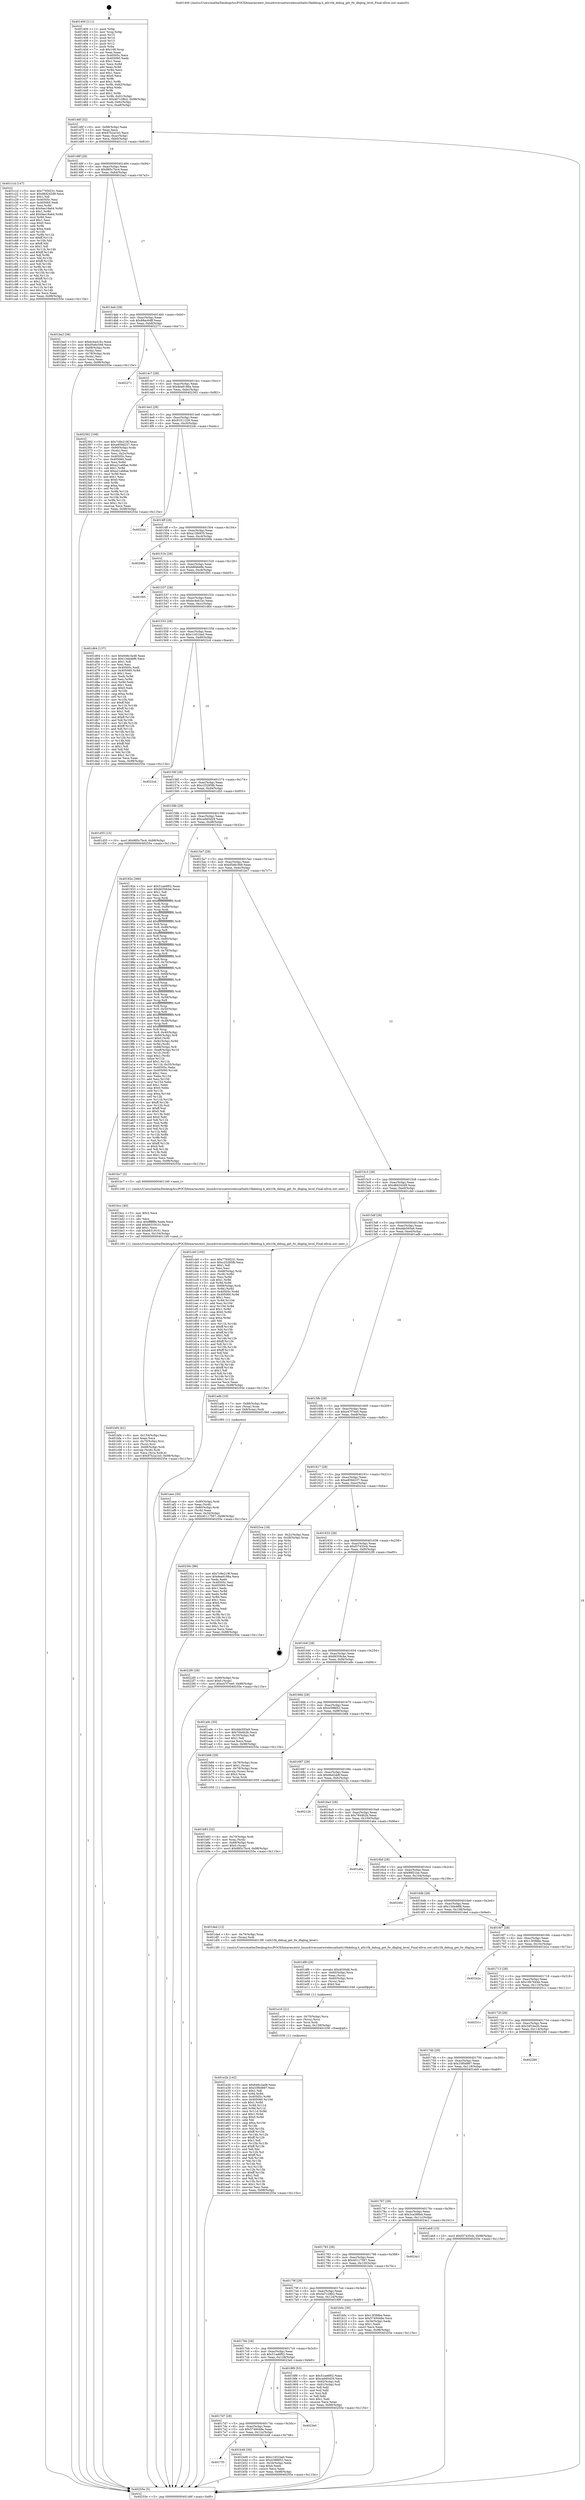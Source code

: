 digraph "0x401400" {
  label = "0x401400 (/mnt/c/Users/mathe/Desktop/tcc/POCII/binaries/extr_linuxdriversnetwirelessathath10kdebug.h_ath10k_debug_get_fw_dbglog_level_Final-ollvm.out::main(0))"
  labelloc = "t"
  node[shape=record]

  Entry [label="",width=0.3,height=0.3,shape=circle,fillcolor=black,style=filled]
  "0x40146f" [label="{
     0x40146f [32]\l
     | [instrs]\l
     &nbsp;&nbsp;0x40146f \<+6\>: mov -0x98(%rbp),%eax\l
     &nbsp;&nbsp;0x401475 \<+2\>: mov %eax,%ecx\l
     &nbsp;&nbsp;0x401477 \<+6\>: sub $0x87b2a1b3,%ecx\l
     &nbsp;&nbsp;0x40147d \<+6\>: mov %eax,-0xac(%rbp)\l
     &nbsp;&nbsp;0x401483 \<+6\>: mov %ecx,-0xb0(%rbp)\l
     &nbsp;&nbsp;0x401489 \<+6\>: je 0000000000401c1d \<main+0x81d\>\l
  }"]
  "0x401c1d" [label="{
     0x401c1d [147]\l
     | [instrs]\l
     &nbsp;&nbsp;0x401c1d \<+5\>: mov $0x7765f231,%eax\l
     &nbsp;&nbsp;0x401c22 \<+5\>: mov $0xd8d242d9,%ecx\l
     &nbsp;&nbsp;0x401c27 \<+2\>: mov $0x1,%dl\l
     &nbsp;&nbsp;0x401c29 \<+7\>: mov 0x40505c,%esi\l
     &nbsp;&nbsp;0x401c30 \<+7\>: mov 0x405060,%edi\l
     &nbsp;&nbsp;0x401c37 \<+3\>: mov %esi,%r8d\l
     &nbsp;&nbsp;0x401c3a \<+7\>: sub $0x9ae18a64,%r8d\l
     &nbsp;&nbsp;0x401c41 \<+4\>: sub $0x1,%r8d\l
     &nbsp;&nbsp;0x401c45 \<+7\>: add $0x9ae18a64,%r8d\l
     &nbsp;&nbsp;0x401c4c \<+4\>: imul %r8d,%esi\l
     &nbsp;&nbsp;0x401c50 \<+3\>: and $0x1,%esi\l
     &nbsp;&nbsp;0x401c53 \<+3\>: cmp $0x0,%esi\l
     &nbsp;&nbsp;0x401c56 \<+4\>: sete %r9b\l
     &nbsp;&nbsp;0x401c5a \<+3\>: cmp $0xa,%edi\l
     &nbsp;&nbsp;0x401c5d \<+4\>: setl %r10b\l
     &nbsp;&nbsp;0x401c61 \<+3\>: mov %r9b,%r11b\l
     &nbsp;&nbsp;0x401c64 \<+4\>: xor $0xff,%r11b\l
     &nbsp;&nbsp;0x401c68 \<+3\>: mov %r10b,%bl\l
     &nbsp;&nbsp;0x401c6b \<+3\>: xor $0xff,%bl\l
     &nbsp;&nbsp;0x401c6e \<+3\>: xor $0x1,%dl\l
     &nbsp;&nbsp;0x401c71 \<+3\>: mov %r11b,%r14b\l
     &nbsp;&nbsp;0x401c74 \<+4\>: and $0xff,%r14b\l
     &nbsp;&nbsp;0x401c78 \<+3\>: and %dl,%r9b\l
     &nbsp;&nbsp;0x401c7b \<+3\>: mov %bl,%r15b\l
     &nbsp;&nbsp;0x401c7e \<+4\>: and $0xff,%r15b\l
     &nbsp;&nbsp;0x401c82 \<+3\>: and %dl,%r10b\l
     &nbsp;&nbsp;0x401c85 \<+3\>: or %r9b,%r14b\l
     &nbsp;&nbsp;0x401c88 \<+3\>: or %r10b,%r15b\l
     &nbsp;&nbsp;0x401c8b \<+3\>: xor %r15b,%r14b\l
     &nbsp;&nbsp;0x401c8e \<+3\>: or %bl,%r11b\l
     &nbsp;&nbsp;0x401c91 \<+4\>: xor $0xff,%r11b\l
     &nbsp;&nbsp;0x401c95 \<+3\>: or $0x1,%dl\l
     &nbsp;&nbsp;0x401c98 \<+3\>: and %dl,%r11b\l
     &nbsp;&nbsp;0x401c9b \<+3\>: or %r11b,%r14b\l
     &nbsp;&nbsp;0x401c9e \<+4\>: test $0x1,%r14b\l
     &nbsp;&nbsp;0x401ca2 \<+3\>: cmovne %ecx,%eax\l
     &nbsp;&nbsp;0x401ca5 \<+6\>: mov %eax,-0x98(%rbp)\l
     &nbsp;&nbsp;0x401cab \<+5\>: jmp 000000000040255e \<main+0x115e\>\l
  }"]
  "0x40148f" [label="{
     0x40148f [28]\l
     | [instrs]\l
     &nbsp;&nbsp;0x40148f \<+5\>: jmp 0000000000401494 \<main+0x94\>\l
     &nbsp;&nbsp;0x401494 \<+6\>: mov -0xac(%rbp),%eax\l
     &nbsp;&nbsp;0x40149a \<+5\>: sub $0x885c7bc4,%eax\l
     &nbsp;&nbsp;0x40149f \<+6\>: mov %eax,-0xb4(%rbp)\l
     &nbsp;&nbsp;0x4014a5 \<+6\>: je 0000000000401ba3 \<main+0x7a3\>\l
  }"]
  Exit [label="",width=0.3,height=0.3,shape=circle,fillcolor=black,style=filled,peripheries=2]
  "0x401ba3" [label="{
     0x401ba3 [36]\l
     | [instrs]\l
     &nbsp;&nbsp;0x401ba3 \<+5\>: mov $0xbc4a41bc,%eax\l
     &nbsp;&nbsp;0x401ba8 \<+5\>: mov $0xd5e6c568,%ecx\l
     &nbsp;&nbsp;0x401bad \<+4\>: mov -0x68(%rbp),%rdx\l
     &nbsp;&nbsp;0x401bb1 \<+2\>: mov (%rdx),%esi\l
     &nbsp;&nbsp;0x401bb3 \<+4\>: mov -0x78(%rbp),%rdx\l
     &nbsp;&nbsp;0x401bb7 \<+2\>: cmp (%rdx),%esi\l
     &nbsp;&nbsp;0x401bb9 \<+3\>: cmovl %ecx,%eax\l
     &nbsp;&nbsp;0x401bbc \<+6\>: mov %eax,-0x98(%rbp)\l
     &nbsp;&nbsp;0x401bc2 \<+5\>: jmp 000000000040255e \<main+0x115e\>\l
  }"]
  "0x4014ab" [label="{
     0x4014ab [28]\l
     | [instrs]\l
     &nbsp;&nbsp;0x4014ab \<+5\>: jmp 00000000004014b0 \<main+0xb0\>\l
     &nbsp;&nbsp;0x4014b0 \<+6\>: mov -0xac(%rbp),%eax\l
     &nbsp;&nbsp;0x4014b6 \<+5\>: sub $0x88ac64ff,%eax\l
     &nbsp;&nbsp;0x4014bb \<+6\>: mov %eax,-0xb8(%rbp)\l
     &nbsp;&nbsp;0x4014c1 \<+6\>: je 0000000000402271 \<main+0xe71\>\l
  }"]
  "0x401e2b" [label="{
     0x401e2b [142]\l
     | [instrs]\l
     &nbsp;&nbsp;0x401e2b \<+5\>: mov $0x646c3a48,%eax\l
     &nbsp;&nbsp;0x401e30 \<+5\>: mov $0x33f0d987,%esi\l
     &nbsp;&nbsp;0x401e35 \<+2\>: mov $0x1,%dl\l
     &nbsp;&nbsp;0x401e37 \<+3\>: xor %r8d,%r8d\l
     &nbsp;&nbsp;0x401e3a \<+8\>: mov 0x40505c,%r9d\l
     &nbsp;&nbsp;0x401e42 \<+8\>: mov 0x405060,%r10d\l
     &nbsp;&nbsp;0x401e4a \<+4\>: sub $0x1,%r8d\l
     &nbsp;&nbsp;0x401e4e \<+3\>: mov %r9d,%r11d\l
     &nbsp;&nbsp;0x401e51 \<+3\>: add %r8d,%r11d\l
     &nbsp;&nbsp;0x401e54 \<+4\>: imul %r11d,%r9d\l
     &nbsp;&nbsp;0x401e58 \<+4\>: and $0x1,%r9d\l
     &nbsp;&nbsp;0x401e5c \<+4\>: cmp $0x0,%r9d\l
     &nbsp;&nbsp;0x401e60 \<+3\>: sete %bl\l
     &nbsp;&nbsp;0x401e63 \<+4\>: cmp $0xa,%r10d\l
     &nbsp;&nbsp;0x401e67 \<+4\>: setl %r14b\l
     &nbsp;&nbsp;0x401e6b \<+3\>: mov %bl,%r15b\l
     &nbsp;&nbsp;0x401e6e \<+4\>: xor $0xff,%r15b\l
     &nbsp;&nbsp;0x401e72 \<+3\>: mov %r14b,%r12b\l
     &nbsp;&nbsp;0x401e75 \<+4\>: xor $0xff,%r12b\l
     &nbsp;&nbsp;0x401e79 \<+3\>: xor $0x1,%dl\l
     &nbsp;&nbsp;0x401e7c \<+3\>: mov %r15b,%r13b\l
     &nbsp;&nbsp;0x401e7f \<+4\>: and $0xff,%r13b\l
     &nbsp;&nbsp;0x401e83 \<+2\>: and %dl,%bl\l
     &nbsp;&nbsp;0x401e85 \<+3\>: mov %r12b,%cl\l
     &nbsp;&nbsp;0x401e88 \<+3\>: and $0xff,%cl\l
     &nbsp;&nbsp;0x401e8b \<+3\>: and %dl,%r14b\l
     &nbsp;&nbsp;0x401e8e \<+3\>: or %bl,%r13b\l
     &nbsp;&nbsp;0x401e91 \<+3\>: or %r14b,%cl\l
     &nbsp;&nbsp;0x401e94 \<+3\>: xor %cl,%r13b\l
     &nbsp;&nbsp;0x401e97 \<+3\>: or %r12b,%r15b\l
     &nbsp;&nbsp;0x401e9a \<+4\>: xor $0xff,%r15b\l
     &nbsp;&nbsp;0x401e9e \<+3\>: or $0x1,%dl\l
     &nbsp;&nbsp;0x401ea1 \<+3\>: and %dl,%r15b\l
     &nbsp;&nbsp;0x401ea4 \<+3\>: or %r15b,%r13b\l
     &nbsp;&nbsp;0x401ea7 \<+4\>: test $0x1,%r13b\l
     &nbsp;&nbsp;0x401eab \<+3\>: cmovne %esi,%eax\l
     &nbsp;&nbsp;0x401eae \<+6\>: mov %eax,-0x98(%rbp)\l
     &nbsp;&nbsp;0x401eb4 \<+5\>: jmp 000000000040255e \<main+0x115e\>\l
  }"]
  "0x402271" [label="{
     0x402271\l
  }", style=dashed]
  "0x4014c7" [label="{
     0x4014c7 [28]\l
     | [instrs]\l
     &nbsp;&nbsp;0x4014c7 \<+5\>: jmp 00000000004014cc \<main+0xcc\>\l
     &nbsp;&nbsp;0x4014cc \<+6\>: mov -0xac(%rbp),%eax\l
     &nbsp;&nbsp;0x4014d2 \<+5\>: sub $0x8ea9188a,%eax\l
     &nbsp;&nbsp;0x4014d7 \<+6\>: mov %eax,-0xbc(%rbp)\l
     &nbsp;&nbsp;0x4014dd \<+6\>: je 0000000000402362 \<main+0xf62\>\l
  }"]
  "0x401e16" [label="{
     0x401e16 [21]\l
     | [instrs]\l
     &nbsp;&nbsp;0x401e16 \<+4\>: mov -0x70(%rbp),%rcx\l
     &nbsp;&nbsp;0x401e1a \<+3\>: mov (%rcx),%rcx\l
     &nbsp;&nbsp;0x401e1d \<+3\>: mov %rcx,%rdi\l
     &nbsp;&nbsp;0x401e20 \<+6\>: mov %eax,-0x158(%rbp)\l
     &nbsp;&nbsp;0x401e26 \<+5\>: call 0000000000401030 \<free@plt\>\l
     | [calls]\l
     &nbsp;&nbsp;0x401030 \{1\} (unknown)\l
  }"]
  "0x402362" [label="{
     0x402362 [108]\l
     | [instrs]\l
     &nbsp;&nbsp;0x402362 \<+5\>: mov $0x7c8e219f,%eax\l
     &nbsp;&nbsp;0x402367 \<+5\>: mov $0xe859d237,%ecx\l
     &nbsp;&nbsp;0x40236c \<+7\>: mov -0x90(%rbp),%rdx\l
     &nbsp;&nbsp;0x402373 \<+2\>: mov (%rdx),%esi\l
     &nbsp;&nbsp;0x402375 \<+3\>: mov %esi,-0x2c(%rbp)\l
     &nbsp;&nbsp;0x402378 \<+7\>: mov 0x40505c,%esi\l
     &nbsp;&nbsp;0x40237f \<+7\>: mov 0x405060,%edi\l
     &nbsp;&nbsp;0x402386 \<+3\>: mov %esi,%r8d\l
     &nbsp;&nbsp;0x402389 \<+7\>: sub $0xa21a68ae,%r8d\l
     &nbsp;&nbsp;0x402390 \<+4\>: sub $0x1,%r8d\l
     &nbsp;&nbsp;0x402394 \<+7\>: add $0xa21a68ae,%r8d\l
     &nbsp;&nbsp;0x40239b \<+4\>: imul %r8d,%esi\l
     &nbsp;&nbsp;0x40239f \<+3\>: and $0x1,%esi\l
     &nbsp;&nbsp;0x4023a2 \<+3\>: cmp $0x0,%esi\l
     &nbsp;&nbsp;0x4023a5 \<+4\>: sete %r9b\l
     &nbsp;&nbsp;0x4023a9 \<+3\>: cmp $0xa,%edi\l
     &nbsp;&nbsp;0x4023ac \<+4\>: setl %r10b\l
     &nbsp;&nbsp;0x4023b0 \<+3\>: mov %r9b,%r11b\l
     &nbsp;&nbsp;0x4023b3 \<+3\>: and %r10b,%r11b\l
     &nbsp;&nbsp;0x4023b6 \<+3\>: xor %r10b,%r9b\l
     &nbsp;&nbsp;0x4023b9 \<+3\>: or %r9b,%r11b\l
     &nbsp;&nbsp;0x4023bc \<+4\>: test $0x1,%r11b\l
     &nbsp;&nbsp;0x4023c0 \<+3\>: cmovne %ecx,%eax\l
     &nbsp;&nbsp;0x4023c3 \<+6\>: mov %eax,-0x98(%rbp)\l
     &nbsp;&nbsp;0x4023c9 \<+5\>: jmp 000000000040255e \<main+0x115e\>\l
  }"]
  "0x4014e3" [label="{
     0x4014e3 [28]\l
     | [instrs]\l
     &nbsp;&nbsp;0x4014e3 \<+5\>: jmp 00000000004014e8 \<main+0xe8\>\l
     &nbsp;&nbsp;0x4014e8 \<+6\>: mov -0xac(%rbp),%eax\l
     &nbsp;&nbsp;0x4014ee \<+5\>: sub $0x91f11229,%eax\l
     &nbsp;&nbsp;0x4014f3 \<+6\>: mov %eax,-0xc0(%rbp)\l
     &nbsp;&nbsp;0x4014f9 \<+6\>: je 00000000004022dc \<main+0xedc\>\l
  }"]
  "0x401df9" [label="{
     0x401df9 [29]\l
     | [instrs]\l
     &nbsp;&nbsp;0x401df9 \<+10\>: movabs $0x4030d6,%rdi\l
     &nbsp;&nbsp;0x401e03 \<+4\>: mov -0x60(%rbp),%rcx\l
     &nbsp;&nbsp;0x401e07 \<+2\>: mov %eax,(%rcx)\l
     &nbsp;&nbsp;0x401e09 \<+4\>: mov -0x60(%rbp),%rcx\l
     &nbsp;&nbsp;0x401e0d \<+2\>: mov (%rcx),%esi\l
     &nbsp;&nbsp;0x401e0f \<+2\>: mov $0x0,%al\l
     &nbsp;&nbsp;0x401e11 \<+5\>: call 0000000000401040 \<printf@plt\>\l
     | [calls]\l
     &nbsp;&nbsp;0x401040 \{1\} (unknown)\l
  }"]
  "0x4022dc" [label="{
     0x4022dc\l
  }", style=dashed]
  "0x4014ff" [label="{
     0x4014ff [28]\l
     | [instrs]\l
     &nbsp;&nbsp;0x4014ff \<+5\>: jmp 0000000000401504 \<main+0x104\>\l
     &nbsp;&nbsp;0x401504 \<+6\>: mov -0xac(%rbp),%eax\l
     &nbsp;&nbsp;0x40150a \<+5\>: sub $0xa12fe935,%eax\l
     &nbsp;&nbsp;0x40150f \<+6\>: mov %eax,-0xc4(%rbp)\l
     &nbsp;&nbsp;0x401515 \<+6\>: je 000000000040200b \<main+0xc0b\>\l
  }"]
  "0x401bf4" [label="{
     0x401bf4 [41]\l
     | [instrs]\l
     &nbsp;&nbsp;0x401bf4 \<+6\>: mov -0x154(%rbp),%ecx\l
     &nbsp;&nbsp;0x401bfa \<+3\>: imul %eax,%ecx\l
     &nbsp;&nbsp;0x401bfd \<+4\>: mov -0x70(%rbp),%rsi\l
     &nbsp;&nbsp;0x401c01 \<+3\>: mov (%rsi),%rsi\l
     &nbsp;&nbsp;0x401c04 \<+4\>: mov -0x68(%rbp),%rdi\l
     &nbsp;&nbsp;0x401c08 \<+3\>: movslq (%rdi),%rdi\l
     &nbsp;&nbsp;0x401c0b \<+3\>: mov %ecx,(%rsi,%rdi,4)\l
     &nbsp;&nbsp;0x401c0e \<+10\>: movl $0x87b2a1b3,-0x98(%rbp)\l
     &nbsp;&nbsp;0x401c18 \<+5\>: jmp 000000000040255e \<main+0x115e\>\l
  }"]
  "0x40200b" [label="{
     0x40200b\l
  }", style=dashed]
  "0x40151b" [label="{
     0x40151b [28]\l
     | [instrs]\l
     &nbsp;&nbsp;0x40151b \<+5\>: jmp 0000000000401520 \<main+0x120\>\l
     &nbsp;&nbsp;0x401520 \<+6\>: mov -0xac(%rbp),%eax\l
     &nbsp;&nbsp;0x401526 \<+5\>: sub $0xb8fa6e8e,%eax\l
     &nbsp;&nbsp;0x40152b \<+6\>: mov %eax,-0xc8(%rbp)\l
     &nbsp;&nbsp;0x401531 \<+6\>: je 0000000000401f05 \<main+0xb05\>\l
  }"]
  "0x401bcc" [label="{
     0x401bcc [40]\l
     | [instrs]\l
     &nbsp;&nbsp;0x401bcc \<+5\>: mov $0x2,%ecx\l
     &nbsp;&nbsp;0x401bd1 \<+1\>: cltd\l
     &nbsp;&nbsp;0x401bd2 \<+2\>: idiv %ecx\l
     &nbsp;&nbsp;0x401bd4 \<+6\>: imul $0xfffffffe,%edx,%ecx\l
     &nbsp;&nbsp;0x401bda \<+6\>: add $0xb6319101,%ecx\l
     &nbsp;&nbsp;0x401be0 \<+3\>: add $0x1,%ecx\l
     &nbsp;&nbsp;0x401be3 \<+6\>: sub $0xb6319101,%ecx\l
     &nbsp;&nbsp;0x401be9 \<+6\>: mov %ecx,-0x154(%rbp)\l
     &nbsp;&nbsp;0x401bef \<+5\>: call 0000000000401160 \<next_i\>\l
     | [calls]\l
     &nbsp;&nbsp;0x401160 \{1\} (/mnt/c/Users/mathe/Desktop/tcc/POCII/binaries/extr_linuxdriversnetwirelessathath10kdebug.h_ath10k_debug_get_fw_dbglog_level_Final-ollvm.out::next_i)\l
  }"]
  "0x401f05" [label="{
     0x401f05\l
  }", style=dashed]
  "0x401537" [label="{
     0x401537 [28]\l
     | [instrs]\l
     &nbsp;&nbsp;0x401537 \<+5\>: jmp 000000000040153c \<main+0x13c\>\l
     &nbsp;&nbsp;0x40153c \<+6\>: mov -0xac(%rbp),%eax\l
     &nbsp;&nbsp;0x401542 \<+5\>: sub $0xbc4a41bc,%eax\l
     &nbsp;&nbsp;0x401547 \<+6\>: mov %eax,-0xcc(%rbp)\l
     &nbsp;&nbsp;0x40154d \<+6\>: je 0000000000401d64 \<main+0x964\>\l
  }"]
  "0x401b83" [label="{
     0x401b83 [32]\l
     | [instrs]\l
     &nbsp;&nbsp;0x401b83 \<+4\>: mov -0x70(%rbp),%rdi\l
     &nbsp;&nbsp;0x401b87 \<+3\>: mov %rax,(%rdi)\l
     &nbsp;&nbsp;0x401b8a \<+4\>: mov -0x68(%rbp),%rax\l
     &nbsp;&nbsp;0x401b8e \<+6\>: movl $0x0,(%rax)\l
     &nbsp;&nbsp;0x401b94 \<+10\>: movl $0x885c7bc4,-0x98(%rbp)\l
     &nbsp;&nbsp;0x401b9e \<+5\>: jmp 000000000040255e \<main+0x115e\>\l
  }"]
  "0x401d64" [label="{
     0x401d64 [137]\l
     | [instrs]\l
     &nbsp;&nbsp;0x401d64 \<+5\>: mov $0x646c3a48,%eax\l
     &nbsp;&nbsp;0x401d69 \<+5\>: mov $0x134b46f6,%ecx\l
     &nbsp;&nbsp;0x401d6e \<+2\>: mov $0x1,%dl\l
     &nbsp;&nbsp;0x401d70 \<+2\>: xor %esi,%esi\l
     &nbsp;&nbsp;0x401d72 \<+7\>: mov 0x40505c,%edi\l
     &nbsp;&nbsp;0x401d79 \<+8\>: mov 0x405060,%r8d\l
     &nbsp;&nbsp;0x401d81 \<+3\>: sub $0x1,%esi\l
     &nbsp;&nbsp;0x401d84 \<+3\>: mov %edi,%r9d\l
     &nbsp;&nbsp;0x401d87 \<+3\>: add %esi,%r9d\l
     &nbsp;&nbsp;0x401d8a \<+4\>: imul %r9d,%edi\l
     &nbsp;&nbsp;0x401d8e \<+3\>: and $0x1,%edi\l
     &nbsp;&nbsp;0x401d91 \<+3\>: cmp $0x0,%edi\l
     &nbsp;&nbsp;0x401d94 \<+4\>: sete %r10b\l
     &nbsp;&nbsp;0x401d98 \<+4\>: cmp $0xa,%r8d\l
     &nbsp;&nbsp;0x401d9c \<+4\>: setl %r11b\l
     &nbsp;&nbsp;0x401da0 \<+3\>: mov %r10b,%bl\l
     &nbsp;&nbsp;0x401da3 \<+3\>: xor $0xff,%bl\l
     &nbsp;&nbsp;0x401da6 \<+3\>: mov %r11b,%r14b\l
     &nbsp;&nbsp;0x401da9 \<+4\>: xor $0xff,%r14b\l
     &nbsp;&nbsp;0x401dad \<+3\>: xor $0x1,%dl\l
     &nbsp;&nbsp;0x401db0 \<+3\>: mov %bl,%r15b\l
     &nbsp;&nbsp;0x401db3 \<+4\>: and $0xff,%r15b\l
     &nbsp;&nbsp;0x401db7 \<+3\>: and %dl,%r10b\l
     &nbsp;&nbsp;0x401dba \<+3\>: mov %r14b,%r12b\l
     &nbsp;&nbsp;0x401dbd \<+4\>: and $0xff,%r12b\l
     &nbsp;&nbsp;0x401dc1 \<+3\>: and %dl,%r11b\l
     &nbsp;&nbsp;0x401dc4 \<+3\>: or %r10b,%r15b\l
     &nbsp;&nbsp;0x401dc7 \<+3\>: or %r11b,%r12b\l
     &nbsp;&nbsp;0x401dca \<+3\>: xor %r12b,%r15b\l
     &nbsp;&nbsp;0x401dcd \<+3\>: or %r14b,%bl\l
     &nbsp;&nbsp;0x401dd0 \<+3\>: xor $0xff,%bl\l
     &nbsp;&nbsp;0x401dd3 \<+3\>: or $0x1,%dl\l
     &nbsp;&nbsp;0x401dd6 \<+2\>: and %dl,%bl\l
     &nbsp;&nbsp;0x401dd8 \<+3\>: or %bl,%r15b\l
     &nbsp;&nbsp;0x401ddb \<+4\>: test $0x1,%r15b\l
     &nbsp;&nbsp;0x401ddf \<+3\>: cmovne %ecx,%eax\l
     &nbsp;&nbsp;0x401de2 \<+6\>: mov %eax,-0x98(%rbp)\l
     &nbsp;&nbsp;0x401de8 \<+5\>: jmp 000000000040255e \<main+0x115e\>\l
  }"]
  "0x401553" [label="{
     0x401553 [28]\l
     | [instrs]\l
     &nbsp;&nbsp;0x401553 \<+5\>: jmp 0000000000401558 \<main+0x158\>\l
     &nbsp;&nbsp;0x401558 \<+6\>: mov -0xac(%rbp),%eax\l
     &nbsp;&nbsp;0x40155e \<+5\>: sub $0xc1451ba0,%eax\l
     &nbsp;&nbsp;0x401563 \<+6\>: mov %eax,-0xd0(%rbp)\l
     &nbsp;&nbsp;0x401569 \<+6\>: je 00000000004022cd \<main+0xecd\>\l
  }"]
  "0x4017f3" [label="{
     0x4017f3\l
  }", style=dashed]
  "0x4022cd" [label="{
     0x4022cd\l
  }", style=dashed]
  "0x40156f" [label="{
     0x40156f [28]\l
     | [instrs]\l
     &nbsp;&nbsp;0x40156f \<+5\>: jmp 0000000000401574 \<main+0x174\>\l
     &nbsp;&nbsp;0x401574 \<+6\>: mov -0xac(%rbp),%eax\l
     &nbsp;&nbsp;0x40157a \<+5\>: sub $0xc25285fb,%eax\l
     &nbsp;&nbsp;0x40157f \<+6\>: mov %eax,-0xd4(%rbp)\l
     &nbsp;&nbsp;0x401585 \<+6\>: je 0000000000401d55 \<main+0x955\>\l
  }"]
  "0x401b48" [label="{
     0x401b48 [30]\l
     | [instrs]\l
     &nbsp;&nbsp;0x401b48 \<+5\>: mov $0xc1451ba0,%eax\l
     &nbsp;&nbsp;0x401b4d \<+5\>: mov $0x4398852,%ecx\l
     &nbsp;&nbsp;0x401b52 \<+3\>: mov -0x34(%rbp),%edx\l
     &nbsp;&nbsp;0x401b55 \<+3\>: cmp $0x0,%edx\l
     &nbsp;&nbsp;0x401b58 \<+3\>: cmove %ecx,%eax\l
     &nbsp;&nbsp;0x401b5b \<+6\>: mov %eax,-0x98(%rbp)\l
     &nbsp;&nbsp;0x401b61 \<+5\>: jmp 000000000040255e \<main+0x115e\>\l
  }"]
  "0x401d55" [label="{
     0x401d55 [15]\l
     | [instrs]\l
     &nbsp;&nbsp;0x401d55 \<+10\>: movl $0x885c7bc4,-0x98(%rbp)\l
     &nbsp;&nbsp;0x401d5f \<+5\>: jmp 000000000040255e \<main+0x115e\>\l
  }"]
  "0x40158b" [label="{
     0x40158b [28]\l
     | [instrs]\l
     &nbsp;&nbsp;0x40158b \<+5\>: jmp 0000000000401590 \<main+0x190\>\l
     &nbsp;&nbsp;0x401590 \<+6\>: mov -0xac(%rbp),%eax\l
     &nbsp;&nbsp;0x401596 \<+5\>: sub $0xca9d5d29,%eax\l
     &nbsp;&nbsp;0x40159b \<+6\>: mov %eax,-0xd8(%rbp)\l
     &nbsp;&nbsp;0x4015a1 \<+6\>: je 000000000040192e \<main+0x52e\>\l
  }"]
  "0x4017d7" [label="{
     0x4017d7 [28]\l
     | [instrs]\l
     &nbsp;&nbsp;0x4017d7 \<+5\>: jmp 00000000004017dc \<main+0x3dc\>\l
     &nbsp;&nbsp;0x4017dc \<+6\>: mov -0xac(%rbp),%eax\l
     &nbsp;&nbsp;0x4017e2 \<+5\>: sub $0x5749448e,%eax\l
     &nbsp;&nbsp;0x4017e7 \<+6\>: mov %eax,-0x12c(%rbp)\l
     &nbsp;&nbsp;0x4017ed \<+6\>: je 0000000000401b48 \<main+0x748\>\l
  }"]
  "0x40192e" [label="{
     0x40192e [366]\l
     | [instrs]\l
     &nbsp;&nbsp;0x40192e \<+5\>: mov $0x51ae6f02,%eax\l
     &nbsp;&nbsp;0x401933 \<+5\>: mov $0xfd359cbe,%ecx\l
     &nbsp;&nbsp;0x401938 \<+2\>: mov $0x1,%dl\l
     &nbsp;&nbsp;0x40193a \<+2\>: xor %esi,%esi\l
     &nbsp;&nbsp;0x40193c \<+3\>: mov %rsp,%rdi\l
     &nbsp;&nbsp;0x40193f \<+4\>: add $0xfffffffffffffff0,%rdi\l
     &nbsp;&nbsp;0x401943 \<+3\>: mov %rdi,%rsp\l
     &nbsp;&nbsp;0x401946 \<+7\>: mov %rdi,-0x90(%rbp)\l
     &nbsp;&nbsp;0x40194d \<+3\>: mov %rsp,%rdi\l
     &nbsp;&nbsp;0x401950 \<+4\>: add $0xfffffffffffffff0,%rdi\l
     &nbsp;&nbsp;0x401954 \<+3\>: mov %rdi,%rsp\l
     &nbsp;&nbsp;0x401957 \<+3\>: mov %rsp,%r8\l
     &nbsp;&nbsp;0x40195a \<+4\>: add $0xfffffffffffffff0,%r8\l
     &nbsp;&nbsp;0x40195e \<+3\>: mov %r8,%rsp\l
     &nbsp;&nbsp;0x401961 \<+7\>: mov %r8,-0x88(%rbp)\l
     &nbsp;&nbsp;0x401968 \<+3\>: mov %rsp,%r8\l
     &nbsp;&nbsp;0x40196b \<+4\>: add $0xfffffffffffffff0,%r8\l
     &nbsp;&nbsp;0x40196f \<+3\>: mov %r8,%rsp\l
     &nbsp;&nbsp;0x401972 \<+4\>: mov %r8,-0x80(%rbp)\l
     &nbsp;&nbsp;0x401976 \<+3\>: mov %rsp,%r8\l
     &nbsp;&nbsp;0x401979 \<+4\>: add $0xfffffffffffffff0,%r8\l
     &nbsp;&nbsp;0x40197d \<+3\>: mov %r8,%rsp\l
     &nbsp;&nbsp;0x401980 \<+4\>: mov %r8,-0x78(%rbp)\l
     &nbsp;&nbsp;0x401984 \<+3\>: mov %rsp,%r8\l
     &nbsp;&nbsp;0x401987 \<+4\>: add $0xfffffffffffffff0,%r8\l
     &nbsp;&nbsp;0x40198b \<+3\>: mov %r8,%rsp\l
     &nbsp;&nbsp;0x40198e \<+4\>: mov %r8,-0x70(%rbp)\l
     &nbsp;&nbsp;0x401992 \<+3\>: mov %rsp,%r8\l
     &nbsp;&nbsp;0x401995 \<+4\>: add $0xfffffffffffffff0,%r8\l
     &nbsp;&nbsp;0x401999 \<+3\>: mov %r8,%rsp\l
     &nbsp;&nbsp;0x40199c \<+4\>: mov %r8,-0x68(%rbp)\l
     &nbsp;&nbsp;0x4019a0 \<+3\>: mov %rsp,%r8\l
     &nbsp;&nbsp;0x4019a3 \<+4\>: add $0xfffffffffffffff0,%r8\l
     &nbsp;&nbsp;0x4019a7 \<+3\>: mov %r8,%rsp\l
     &nbsp;&nbsp;0x4019aa \<+4\>: mov %r8,-0x60(%rbp)\l
     &nbsp;&nbsp;0x4019ae \<+3\>: mov %rsp,%r8\l
     &nbsp;&nbsp;0x4019b1 \<+4\>: add $0xfffffffffffffff0,%r8\l
     &nbsp;&nbsp;0x4019b5 \<+3\>: mov %r8,%rsp\l
     &nbsp;&nbsp;0x4019b8 \<+4\>: mov %r8,-0x58(%rbp)\l
     &nbsp;&nbsp;0x4019bc \<+3\>: mov %rsp,%r8\l
     &nbsp;&nbsp;0x4019bf \<+4\>: add $0xfffffffffffffff0,%r8\l
     &nbsp;&nbsp;0x4019c3 \<+3\>: mov %r8,%rsp\l
     &nbsp;&nbsp;0x4019c6 \<+4\>: mov %r8,-0x50(%rbp)\l
     &nbsp;&nbsp;0x4019ca \<+3\>: mov %rsp,%r8\l
     &nbsp;&nbsp;0x4019cd \<+4\>: add $0xfffffffffffffff0,%r8\l
     &nbsp;&nbsp;0x4019d1 \<+3\>: mov %r8,%rsp\l
     &nbsp;&nbsp;0x4019d4 \<+4\>: mov %r8,-0x48(%rbp)\l
     &nbsp;&nbsp;0x4019d8 \<+3\>: mov %rsp,%r8\l
     &nbsp;&nbsp;0x4019db \<+4\>: add $0xfffffffffffffff0,%r8\l
     &nbsp;&nbsp;0x4019df \<+3\>: mov %r8,%rsp\l
     &nbsp;&nbsp;0x4019e2 \<+4\>: mov %r8,-0x40(%rbp)\l
     &nbsp;&nbsp;0x4019e6 \<+7\>: mov -0x90(%rbp),%r8\l
     &nbsp;&nbsp;0x4019ed \<+7\>: movl $0x0,(%r8)\l
     &nbsp;&nbsp;0x4019f4 \<+7\>: mov -0x9c(%rbp),%r9d\l
     &nbsp;&nbsp;0x4019fb \<+3\>: mov %r9d,(%rdi)\l
     &nbsp;&nbsp;0x4019fe \<+7\>: mov -0x88(%rbp),%r8\l
     &nbsp;&nbsp;0x401a05 \<+7\>: mov -0xa8(%rbp),%r10\l
     &nbsp;&nbsp;0x401a0c \<+3\>: mov %r10,(%r8)\l
     &nbsp;&nbsp;0x401a0f \<+3\>: cmpl $0x2,(%rdi)\l
     &nbsp;&nbsp;0x401a12 \<+4\>: setne %r11b\l
     &nbsp;&nbsp;0x401a16 \<+4\>: and $0x1,%r11b\l
     &nbsp;&nbsp;0x401a1a \<+4\>: mov %r11b,-0x35(%rbp)\l
     &nbsp;&nbsp;0x401a1e \<+7\>: mov 0x40505c,%ebx\l
     &nbsp;&nbsp;0x401a25 \<+8\>: mov 0x405060,%r14d\l
     &nbsp;&nbsp;0x401a2d \<+3\>: sub $0x1,%esi\l
     &nbsp;&nbsp;0x401a30 \<+3\>: mov %ebx,%r15d\l
     &nbsp;&nbsp;0x401a33 \<+3\>: add %esi,%r15d\l
     &nbsp;&nbsp;0x401a36 \<+4\>: imul %r15d,%ebx\l
     &nbsp;&nbsp;0x401a3a \<+3\>: and $0x1,%ebx\l
     &nbsp;&nbsp;0x401a3d \<+3\>: cmp $0x0,%ebx\l
     &nbsp;&nbsp;0x401a40 \<+4\>: sete %r11b\l
     &nbsp;&nbsp;0x401a44 \<+4\>: cmp $0xa,%r14d\l
     &nbsp;&nbsp;0x401a48 \<+4\>: setl %r12b\l
     &nbsp;&nbsp;0x401a4c \<+3\>: mov %r11b,%r13b\l
     &nbsp;&nbsp;0x401a4f \<+4\>: xor $0xff,%r13b\l
     &nbsp;&nbsp;0x401a53 \<+3\>: mov %r12b,%sil\l
     &nbsp;&nbsp;0x401a56 \<+4\>: xor $0xff,%sil\l
     &nbsp;&nbsp;0x401a5a \<+3\>: xor $0x0,%dl\l
     &nbsp;&nbsp;0x401a5d \<+3\>: mov %r13b,%dil\l
     &nbsp;&nbsp;0x401a60 \<+4\>: and $0x0,%dil\l
     &nbsp;&nbsp;0x401a64 \<+3\>: and %dl,%r11b\l
     &nbsp;&nbsp;0x401a67 \<+3\>: mov %sil,%r8b\l
     &nbsp;&nbsp;0x401a6a \<+4\>: and $0x0,%r8b\l
     &nbsp;&nbsp;0x401a6e \<+3\>: and %dl,%r12b\l
     &nbsp;&nbsp;0x401a71 \<+3\>: or %r11b,%dil\l
     &nbsp;&nbsp;0x401a74 \<+3\>: or %r12b,%r8b\l
     &nbsp;&nbsp;0x401a77 \<+3\>: xor %r8b,%dil\l
     &nbsp;&nbsp;0x401a7a \<+3\>: or %sil,%r13b\l
     &nbsp;&nbsp;0x401a7d \<+4\>: xor $0xff,%r13b\l
     &nbsp;&nbsp;0x401a81 \<+3\>: or $0x0,%dl\l
     &nbsp;&nbsp;0x401a84 \<+3\>: and %dl,%r13b\l
     &nbsp;&nbsp;0x401a87 \<+3\>: or %r13b,%dil\l
     &nbsp;&nbsp;0x401a8a \<+4\>: test $0x1,%dil\l
     &nbsp;&nbsp;0x401a8e \<+3\>: cmovne %ecx,%eax\l
     &nbsp;&nbsp;0x401a91 \<+6\>: mov %eax,-0x98(%rbp)\l
     &nbsp;&nbsp;0x401a97 \<+5\>: jmp 000000000040255e \<main+0x115e\>\l
  }"]
  "0x4015a7" [label="{
     0x4015a7 [28]\l
     | [instrs]\l
     &nbsp;&nbsp;0x4015a7 \<+5\>: jmp 00000000004015ac \<main+0x1ac\>\l
     &nbsp;&nbsp;0x4015ac \<+6\>: mov -0xac(%rbp),%eax\l
     &nbsp;&nbsp;0x4015b2 \<+5\>: sub $0xd5e6c568,%eax\l
     &nbsp;&nbsp;0x4015b7 \<+6\>: mov %eax,-0xdc(%rbp)\l
     &nbsp;&nbsp;0x4015bd \<+6\>: je 0000000000401bc7 \<main+0x7c7\>\l
  }"]
  "0x4023e0" [label="{
     0x4023e0\l
  }", style=dashed]
  "0x401bc7" [label="{
     0x401bc7 [5]\l
     | [instrs]\l
     &nbsp;&nbsp;0x401bc7 \<+5\>: call 0000000000401160 \<next_i\>\l
     | [calls]\l
     &nbsp;&nbsp;0x401160 \{1\} (/mnt/c/Users/mathe/Desktop/tcc/POCII/binaries/extr_linuxdriversnetwirelessathath10kdebug.h_ath10k_debug_get_fw_dbglog_level_Final-ollvm.out::next_i)\l
  }"]
  "0x4015c3" [label="{
     0x4015c3 [28]\l
     | [instrs]\l
     &nbsp;&nbsp;0x4015c3 \<+5\>: jmp 00000000004015c8 \<main+0x1c8\>\l
     &nbsp;&nbsp;0x4015c8 \<+6\>: mov -0xac(%rbp),%eax\l
     &nbsp;&nbsp;0x4015ce \<+5\>: sub $0xd8d242d9,%eax\l
     &nbsp;&nbsp;0x4015d3 \<+6\>: mov %eax,-0xe0(%rbp)\l
     &nbsp;&nbsp;0x4015d9 \<+6\>: je 0000000000401cb0 \<main+0x8b0\>\l
  }"]
  "0x401aee" [label="{
     0x401aee [30]\l
     | [instrs]\l
     &nbsp;&nbsp;0x401aee \<+4\>: mov -0x80(%rbp),%rdi\l
     &nbsp;&nbsp;0x401af2 \<+2\>: mov %eax,(%rdi)\l
     &nbsp;&nbsp;0x401af4 \<+4\>: mov -0x80(%rbp),%rdi\l
     &nbsp;&nbsp;0x401af8 \<+2\>: mov (%rdi),%eax\l
     &nbsp;&nbsp;0x401afa \<+3\>: mov %eax,-0x34(%rbp)\l
     &nbsp;&nbsp;0x401afd \<+10\>: movl $0x40117567,-0x98(%rbp)\l
     &nbsp;&nbsp;0x401b07 \<+5\>: jmp 000000000040255e \<main+0x115e\>\l
  }"]
  "0x401cb0" [label="{
     0x401cb0 [165]\l
     | [instrs]\l
     &nbsp;&nbsp;0x401cb0 \<+5\>: mov $0x7765f231,%eax\l
     &nbsp;&nbsp;0x401cb5 \<+5\>: mov $0xc25285fb,%ecx\l
     &nbsp;&nbsp;0x401cba \<+2\>: mov $0x1,%dl\l
     &nbsp;&nbsp;0x401cbc \<+2\>: xor %esi,%esi\l
     &nbsp;&nbsp;0x401cbe \<+4\>: mov -0x68(%rbp),%rdi\l
     &nbsp;&nbsp;0x401cc2 \<+3\>: mov (%rdi),%r8d\l
     &nbsp;&nbsp;0x401cc5 \<+3\>: mov %esi,%r9d\l
     &nbsp;&nbsp;0x401cc8 \<+4\>: sub $0x1,%r9d\l
     &nbsp;&nbsp;0x401ccc \<+3\>: sub %r9d,%r8d\l
     &nbsp;&nbsp;0x401ccf \<+4\>: mov -0x68(%rbp),%rdi\l
     &nbsp;&nbsp;0x401cd3 \<+3\>: mov %r8d,(%rdi)\l
     &nbsp;&nbsp;0x401cd6 \<+8\>: mov 0x40505c,%r8d\l
     &nbsp;&nbsp;0x401cde \<+8\>: mov 0x405060,%r9d\l
     &nbsp;&nbsp;0x401ce6 \<+3\>: sub $0x1,%esi\l
     &nbsp;&nbsp;0x401ce9 \<+3\>: mov %r8d,%r10d\l
     &nbsp;&nbsp;0x401cec \<+3\>: add %esi,%r10d\l
     &nbsp;&nbsp;0x401cef \<+4\>: imul %r10d,%r8d\l
     &nbsp;&nbsp;0x401cf3 \<+4\>: and $0x1,%r8d\l
     &nbsp;&nbsp;0x401cf7 \<+4\>: cmp $0x0,%r8d\l
     &nbsp;&nbsp;0x401cfb \<+4\>: sete %r11b\l
     &nbsp;&nbsp;0x401cff \<+4\>: cmp $0xa,%r9d\l
     &nbsp;&nbsp;0x401d03 \<+3\>: setl %bl\l
     &nbsp;&nbsp;0x401d06 \<+3\>: mov %r11b,%r14b\l
     &nbsp;&nbsp;0x401d09 \<+4\>: xor $0xff,%r14b\l
     &nbsp;&nbsp;0x401d0d \<+3\>: mov %bl,%r15b\l
     &nbsp;&nbsp;0x401d10 \<+4\>: xor $0xff,%r15b\l
     &nbsp;&nbsp;0x401d14 \<+3\>: xor $0x1,%dl\l
     &nbsp;&nbsp;0x401d17 \<+3\>: mov %r14b,%r12b\l
     &nbsp;&nbsp;0x401d1a \<+4\>: and $0xff,%r12b\l
     &nbsp;&nbsp;0x401d1e \<+3\>: and %dl,%r11b\l
     &nbsp;&nbsp;0x401d21 \<+3\>: mov %r15b,%r13b\l
     &nbsp;&nbsp;0x401d24 \<+4\>: and $0xff,%r13b\l
     &nbsp;&nbsp;0x401d28 \<+2\>: and %dl,%bl\l
     &nbsp;&nbsp;0x401d2a \<+3\>: or %r11b,%r12b\l
     &nbsp;&nbsp;0x401d2d \<+3\>: or %bl,%r13b\l
     &nbsp;&nbsp;0x401d30 \<+3\>: xor %r13b,%r12b\l
     &nbsp;&nbsp;0x401d33 \<+3\>: or %r15b,%r14b\l
     &nbsp;&nbsp;0x401d36 \<+4\>: xor $0xff,%r14b\l
     &nbsp;&nbsp;0x401d3a \<+3\>: or $0x1,%dl\l
     &nbsp;&nbsp;0x401d3d \<+3\>: and %dl,%r14b\l
     &nbsp;&nbsp;0x401d40 \<+3\>: or %r14b,%r12b\l
     &nbsp;&nbsp;0x401d43 \<+4\>: test $0x1,%r12b\l
     &nbsp;&nbsp;0x401d47 \<+3\>: cmovne %ecx,%eax\l
     &nbsp;&nbsp;0x401d4a \<+6\>: mov %eax,-0x98(%rbp)\l
     &nbsp;&nbsp;0x401d50 \<+5\>: jmp 000000000040255e \<main+0x115e\>\l
  }"]
  "0x4015df" [label="{
     0x4015df [28]\l
     | [instrs]\l
     &nbsp;&nbsp;0x4015df \<+5\>: jmp 00000000004015e4 \<main+0x1e4\>\l
     &nbsp;&nbsp;0x4015e4 \<+6\>: mov -0xac(%rbp),%eax\l
     &nbsp;&nbsp;0x4015ea \<+5\>: sub $0xdde593a9,%eax\l
     &nbsp;&nbsp;0x4015ef \<+6\>: mov %eax,-0xe4(%rbp)\l
     &nbsp;&nbsp;0x4015f5 \<+6\>: je 0000000000401adb \<main+0x6db\>\l
  }"]
  "0x401400" [label="{
     0x401400 [111]\l
     | [instrs]\l
     &nbsp;&nbsp;0x401400 \<+1\>: push %rbp\l
     &nbsp;&nbsp;0x401401 \<+3\>: mov %rsp,%rbp\l
     &nbsp;&nbsp;0x401404 \<+2\>: push %r15\l
     &nbsp;&nbsp;0x401406 \<+2\>: push %r14\l
     &nbsp;&nbsp;0x401408 \<+2\>: push %r13\l
     &nbsp;&nbsp;0x40140a \<+2\>: push %r12\l
     &nbsp;&nbsp;0x40140c \<+1\>: push %rbx\l
     &nbsp;&nbsp;0x40140d \<+7\>: sub $0x168,%rsp\l
     &nbsp;&nbsp;0x401414 \<+2\>: xor %eax,%eax\l
     &nbsp;&nbsp;0x401416 \<+7\>: mov 0x40505c,%ecx\l
     &nbsp;&nbsp;0x40141d \<+7\>: mov 0x405060,%edx\l
     &nbsp;&nbsp;0x401424 \<+3\>: sub $0x1,%eax\l
     &nbsp;&nbsp;0x401427 \<+3\>: mov %ecx,%r8d\l
     &nbsp;&nbsp;0x40142a \<+3\>: add %eax,%r8d\l
     &nbsp;&nbsp;0x40142d \<+4\>: imul %r8d,%ecx\l
     &nbsp;&nbsp;0x401431 \<+3\>: and $0x1,%ecx\l
     &nbsp;&nbsp;0x401434 \<+3\>: cmp $0x0,%ecx\l
     &nbsp;&nbsp;0x401437 \<+4\>: sete %r9b\l
     &nbsp;&nbsp;0x40143b \<+4\>: and $0x1,%r9b\l
     &nbsp;&nbsp;0x40143f \<+7\>: mov %r9b,-0x92(%rbp)\l
     &nbsp;&nbsp;0x401446 \<+3\>: cmp $0xa,%edx\l
     &nbsp;&nbsp;0x401449 \<+4\>: setl %r9b\l
     &nbsp;&nbsp;0x40144d \<+4\>: and $0x1,%r9b\l
     &nbsp;&nbsp;0x401451 \<+7\>: mov %r9b,-0x91(%rbp)\l
     &nbsp;&nbsp;0x401458 \<+10\>: movl $0x4d7c28b2,-0x98(%rbp)\l
     &nbsp;&nbsp;0x401462 \<+6\>: mov %edi,-0x9c(%rbp)\l
     &nbsp;&nbsp;0x401468 \<+7\>: mov %rsi,-0xa8(%rbp)\l
  }"]
  "0x401adb" [label="{
     0x401adb [19]\l
     | [instrs]\l
     &nbsp;&nbsp;0x401adb \<+7\>: mov -0x88(%rbp),%rax\l
     &nbsp;&nbsp;0x401ae2 \<+3\>: mov (%rax),%rax\l
     &nbsp;&nbsp;0x401ae5 \<+4\>: mov 0x8(%rax),%rdi\l
     &nbsp;&nbsp;0x401ae9 \<+5\>: call 0000000000401060 \<atoi@plt\>\l
     | [calls]\l
     &nbsp;&nbsp;0x401060 \{1\} (unknown)\l
  }"]
  "0x4015fb" [label="{
     0x4015fb [28]\l
     | [instrs]\l
     &nbsp;&nbsp;0x4015fb \<+5\>: jmp 0000000000401600 \<main+0x200\>\l
     &nbsp;&nbsp;0x401600 \<+6\>: mov -0xac(%rbp),%eax\l
     &nbsp;&nbsp;0x401606 \<+5\>: sub $0xe47f7ee0,%eax\l
     &nbsp;&nbsp;0x40160b \<+6\>: mov %eax,-0xe8(%rbp)\l
     &nbsp;&nbsp;0x401611 \<+6\>: je 000000000040230c \<main+0xf0c\>\l
  }"]
  "0x40255e" [label="{
     0x40255e [5]\l
     | [instrs]\l
     &nbsp;&nbsp;0x40255e \<+5\>: jmp 000000000040146f \<main+0x6f\>\l
  }"]
  "0x40230c" [label="{
     0x40230c [86]\l
     | [instrs]\l
     &nbsp;&nbsp;0x40230c \<+5\>: mov $0x7c8e219f,%eax\l
     &nbsp;&nbsp;0x402311 \<+5\>: mov $0x8ea9188a,%ecx\l
     &nbsp;&nbsp;0x402316 \<+2\>: xor %edx,%edx\l
     &nbsp;&nbsp;0x402318 \<+7\>: mov 0x40505c,%esi\l
     &nbsp;&nbsp;0x40231f \<+7\>: mov 0x405060,%edi\l
     &nbsp;&nbsp;0x402326 \<+3\>: sub $0x1,%edx\l
     &nbsp;&nbsp;0x402329 \<+3\>: mov %esi,%r8d\l
     &nbsp;&nbsp;0x40232c \<+3\>: add %edx,%r8d\l
     &nbsp;&nbsp;0x40232f \<+4\>: imul %r8d,%esi\l
     &nbsp;&nbsp;0x402333 \<+3\>: and $0x1,%esi\l
     &nbsp;&nbsp;0x402336 \<+3\>: cmp $0x0,%esi\l
     &nbsp;&nbsp;0x402339 \<+4\>: sete %r9b\l
     &nbsp;&nbsp;0x40233d \<+3\>: cmp $0xa,%edi\l
     &nbsp;&nbsp;0x402340 \<+4\>: setl %r10b\l
     &nbsp;&nbsp;0x402344 \<+3\>: mov %r9b,%r11b\l
     &nbsp;&nbsp;0x402347 \<+3\>: and %r10b,%r11b\l
     &nbsp;&nbsp;0x40234a \<+3\>: xor %r10b,%r9b\l
     &nbsp;&nbsp;0x40234d \<+3\>: or %r9b,%r11b\l
     &nbsp;&nbsp;0x402350 \<+4\>: test $0x1,%r11b\l
     &nbsp;&nbsp;0x402354 \<+3\>: cmovne %ecx,%eax\l
     &nbsp;&nbsp;0x402357 \<+6\>: mov %eax,-0x98(%rbp)\l
     &nbsp;&nbsp;0x40235d \<+5\>: jmp 000000000040255e \<main+0x115e\>\l
  }"]
  "0x401617" [label="{
     0x401617 [28]\l
     | [instrs]\l
     &nbsp;&nbsp;0x401617 \<+5\>: jmp 000000000040161c \<main+0x21c\>\l
     &nbsp;&nbsp;0x40161c \<+6\>: mov -0xac(%rbp),%eax\l
     &nbsp;&nbsp;0x401622 \<+5\>: sub $0xe859d237,%eax\l
     &nbsp;&nbsp;0x401627 \<+6\>: mov %eax,-0xec(%rbp)\l
     &nbsp;&nbsp;0x40162d \<+6\>: je 00000000004023ce \<main+0xfce\>\l
  }"]
  "0x4017bb" [label="{
     0x4017bb [28]\l
     | [instrs]\l
     &nbsp;&nbsp;0x4017bb \<+5\>: jmp 00000000004017c0 \<main+0x3c0\>\l
     &nbsp;&nbsp;0x4017c0 \<+6\>: mov -0xac(%rbp),%eax\l
     &nbsp;&nbsp;0x4017c6 \<+5\>: sub $0x51ae6f02,%eax\l
     &nbsp;&nbsp;0x4017cb \<+6\>: mov %eax,-0x128(%rbp)\l
     &nbsp;&nbsp;0x4017d1 \<+6\>: je 00000000004023e0 \<main+0xfe0\>\l
  }"]
  "0x4023ce" [label="{
     0x4023ce [18]\l
     | [instrs]\l
     &nbsp;&nbsp;0x4023ce \<+3\>: mov -0x2c(%rbp),%eax\l
     &nbsp;&nbsp;0x4023d1 \<+4\>: lea -0x28(%rbp),%rsp\l
     &nbsp;&nbsp;0x4023d5 \<+1\>: pop %rbx\l
     &nbsp;&nbsp;0x4023d6 \<+2\>: pop %r12\l
     &nbsp;&nbsp;0x4023d8 \<+2\>: pop %r13\l
     &nbsp;&nbsp;0x4023da \<+2\>: pop %r14\l
     &nbsp;&nbsp;0x4023dc \<+2\>: pop %r15\l
     &nbsp;&nbsp;0x4023de \<+1\>: pop %rbp\l
     &nbsp;&nbsp;0x4023df \<+1\>: ret\l
  }"]
  "0x401633" [label="{
     0x401633 [28]\l
     | [instrs]\l
     &nbsp;&nbsp;0x401633 \<+5\>: jmp 0000000000401638 \<main+0x238\>\l
     &nbsp;&nbsp;0x401638 \<+6\>: mov -0xac(%rbp),%eax\l
     &nbsp;&nbsp;0x40163e \<+5\>: sub $0xf37435cb,%eax\l
     &nbsp;&nbsp;0x401643 \<+6\>: mov %eax,-0xf0(%rbp)\l
     &nbsp;&nbsp;0x401649 \<+6\>: je 00000000004022f0 \<main+0xef0\>\l
  }"]
  "0x4018f9" [label="{
     0x4018f9 [53]\l
     | [instrs]\l
     &nbsp;&nbsp;0x4018f9 \<+5\>: mov $0x51ae6f02,%eax\l
     &nbsp;&nbsp;0x4018fe \<+5\>: mov $0xca9d5d29,%ecx\l
     &nbsp;&nbsp;0x401903 \<+6\>: mov -0x92(%rbp),%dl\l
     &nbsp;&nbsp;0x401909 \<+7\>: mov -0x91(%rbp),%sil\l
     &nbsp;&nbsp;0x401910 \<+3\>: mov %dl,%dil\l
     &nbsp;&nbsp;0x401913 \<+3\>: and %sil,%dil\l
     &nbsp;&nbsp;0x401916 \<+3\>: xor %sil,%dl\l
     &nbsp;&nbsp;0x401919 \<+3\>: or %dl,%dil\l
     &nbsp;&nbsp;0x40191c \<+4\>: test $0x1,%dil\l
     &nbsp;&nbsp;0x401920 \<+3\>: cmovne %ecx,%eax\l
     &nbsp;&nbsp;0x401923 \<+6\>: mov %eax,-0x98(%rbp)\l
     &nbsp;&nbsp;0x401929 \<+5\>: jmp 000000000040255e \<main+0x115e\>\l
  }"]
  "0x4022f0" [label="{
     0x4022f0 [28]\l
     | [instrs]\l
     &nbsp;&nbsp;0x4022f0 \<+7\>: mov -0x90(%rbp),%rax\l
     &nbsp;&nbsp;0x4022f7 \<+6\>: movl $0x0,(%rax)\l
     &nbsp;&nbsp;0x4022fd \<+10\>: movl $0xe47f7ee0,-0x98(%rbp)\l
     &nbsp;&nbsp;0x402307 \<+5\>: jmp 000000000040255e \<main+0x115e\>\l
  }"]
  "0x40164f" [label="{
     0x40164f [28]\l
     | [instrs]\l
     &nbsp;&nbsp;0x40164f \<+5\>: jmp 0000000000401654 \<main+0x254\>\l
     &nbsp;&nbsp;0x401654 \<+6\>: mov -0xac(%rbp),%eax\l
     &nbsp;&nbsp;0x40165a \<+5\>: sub $0xfd359cbe,%eax\l
     &nbsp;&nbsp;0x40165f \<+6\>: mov %eax,-0xf4(%rbp)\l
     &nbsp;&nbsp;0x401665 \<+6\>: je 0000000000401a9c \<main+0x69c\>\l
  }"]
  "0x40179f" [label="{
     0x40179f [28]\l
     | [instrs]\l
     &nbsp;&nbsp;0x40179f \<+5\>: jmp 00000000004017a4 \<main+0x3a4\>\l
     &nbsp;&nbsp;0x4017a4 \<+6\>: mov -0xac(%rbp),%eax\l
     &nbsp;&nbsp;0x4017aa \<+5\>: sub $0x4d7c28b2,%eax\l
     &nbsp;&nbsp;0x4017af \<+6\>: mov %eax,-0x124(%rbp)\l
     &nbsp;&nbsp;0x4017b5 \<+6\>: je 00000000004018f9 \<main+0x4f9\>\l
  }"]
  "0x401a9c" [label="{
     0x401a9c [30]\l
     | [instrs]\l
     &nbsp;&nbsp;0x401a9c \<+5\>: mov $0xdde593a9,%eax\l
     &nbsp;&nbsp;0x401aa1 \<+5\>: mov $0x7844b2b,%ecx\l
     &nbsp;&nbsp;0x401aa6 \<+3\>: mov -0x35(%rbp),%dl\l
     &nbsp;&nbsp;0x401aa9 \<+3\>: test $0x1,%dl\l
     &nbsp;&nbsp;0x401aac \<+3\>: cmovne %ecx,%eax\l
     &nbsp;&nbsp;0x401aaf \<+6\>: mov %eax,-0x98(%rbp)\l
     &nbsp;&nbsp;0x401ab5 \<+5\>: jmp 000000000040255e \<main+0x115e\>\l
  }"]
  "0x40166b" [label="{
     0x40166b [28]\l
     | [instrs]\l
     &nbsp;&nbsp;0x40166b \<+5\>: jmp 0000000000401670 \<main+0x270\>\l
     &nbsp;&nbsp;0x401670 \<+6\>: mov -0xac(%rbp),%eax\l
     &nbsp;&nbsp;0x401676 \<+5\>: sub $0x4398852,%eax\l
     &nbsp;&nbsp;0x40167b \<+6\>: mov %eax,-0xf8(%rbp)\l
     &nbsp;&nbsp;0x401681 \<+6\>: je 0000000000401b66 \<main+0x766\>\l
  }"]
  "0x401b0c" [label="{
     0x401b0c [30]\l
     | [instrs]\l
     &nbsp;&nbsp;0x401b0c \<+5\>: mov $0x13f3fdbe,%eax\l
     &nbsp;&nbsp;0x401b11 \<+5\>: mov $0x5749448e,%ecx\l
     &nbsp;&nbsp;0x401b16 \<+3\>: mov -0x34(%rbp),%edx\l
     &nbsp;&nbsp;0x401b19 \<+3\>: cmp $0x1,%edx\l
     &nbsp;&nbsp;0x401b1c \<+3\>: cmovl %ecx,%eax\l
     &nbsp;&nbsp;0x401b1f \<+6\>: mov %eax,-0x98(%rbp)\l
     &nbsp;&nbsp;0x401b25 \<+5\>: jmp 000000000040255e \<main+0x115e\>\l
  }"]
  "0x401b66" [label="{
     0x401b66 [29]\l
     | [instrs]\l
     &nbsp;&nbsp;0x401b66 \<+4\>: mov -0x78(%rbp),%rax\l
     &nbsp;&nbsp;0x401b6a \<+6\>: movl $0x1,(%rax)\l
     &nbsp;&nbsp;0x401b70 \<+4\>: mov -0x78(%rbp),%rax\l
     &nbsp;&nbsp;0x401b74 \<+3\>: movslq (%rax),%rax\l
     &nbsp;&nbsp;0x401b77 \<+4\>: shl $0x2,%rax\l
     &nbsp;&nbsp;0x401b7b \<+3\>: mov %rax,%rdi\l
     &nbsp;&nbsp;0x401b7e \<+5\>: call 0000000000401050 \<malloc@plt\>\l
     | [calls]\l
     &nbsp;&nbsp;0x401050 \{1\} (unknown)\l
  }"]
  "0x401687" [label="{
     0x401687 [28]\l
     | [instrs]\l
     &nbsp;&nbsp;0x401687 \<+5\>: jmp 000000000040168c \<main+0x28c\>\l
     &nbsp;&nbsp;0x40168c \<+6\>: mov -0xac(%rbp),%eax\l
     &nbsp;&nbsp;0x401692 \<+5\>: sub $0x6bd2ddf,%eax\l
     &nbsp;&nbsp;0x401697 \<+6\>: mov %eax,-0xfc(%rbp)\l
     &nbsp;&nbsp;0x40169d \<+6\>: je 000000000040212b \<main+0xd2b\>\l
  }"]
  "0x401783" [label="{
     0x401783 [28]\l
     | [instrs]\l
     &nbsp;&nbsp;0x401783 \<+5\>: jmp 0000000000401788 \<main+0x388\>\l
     &nbsp;&nbsp;0x401788 \<+6\>: mov -0xac(%rbp),%eax\l
     &nbsp;&nbsp;0x40178e \<+5\>: sub $0x40117567,%eax\l
     &nbsp;&nbsp;0x401793 \<+6\>: mov %eax,-0x120(%rbp)\l
     &nbsp;&nbsp;0x401799 \<+6\>: je 0000000000401b0c \<main+0x70c\>\l
  }"]
  "0x40212b" [label="{
     0x40212b\l
  }", style=dashed]
  "0x4016a3" [label="{
     0x4016a3 [28]\l
     | [instrs]\l
     &nbsp;&nbsp;0x4016a3 \<+5\>: jmp 00000000004016a8 \<main+0x2a8\>\l
     &nbsp;&nbsp;0x4016a8 \<+6\>: mov -0xac(%rbp),%eax\l
     &nbsp;&nbsp;0x4016ae \<+5\>: sub $0x7844b2b,%eax\l
     &nbsp;&nbsp;0x4016b3 \<+6\>: mov %eax,-0x100(%rbp)\l
     &nbsp;&nbsp;0x4016b9 \<+6\>: je 0000000000401aba \<main+0x6ba\>\l
  }"]
  "0x4024c1" [label="{
     0x4024c1\l
  }", style=dashed]
  "0x401aba" [label="{
     0x401aba\l
  }", style=dashed]
  "0x4016bf" [label="{
     0x4016bf [28]\l
     | [instrs]\l
     &nbsp;&nbsp;0x4016bf \<+5\>: jmp 00000000004016c4 \<main+0x2c4\>\l
     &nbsp;&nbsp;0x4016c4 \<+6\>: mov -0xac(%rbp),%eax\l
     &nbsp;&nbsp;0x4016ca \<+5\>: sub $0x99f21be,%eax\l
     &nbsp;&nbsp;0x4016cf \<+6\>: mov %eax,-0x104(%rbp)\l
     &nbsp;&nbsp;0x4016d5 \<+6\>: je 000000000040249c \<main+0x109c\>\l
  }"]
  "0x401767" [label="{
     0x401767 [28]\l
     | [instrs]\l
     &nbsp;&nbsp;0x401767 \<+5\>: jmp 000000000040176c \<main+0x36c\>\l
     &nbsp;&nbsp;0x40176c \<+6\>: mov -0xac(%rbp),%eax\l
     &nbsp;&nbsp;0x401772 \<+5\>: sub $0x3ca389e4,%eax\l
     &nbsp;&nbsp;0x401777 \<+6\>: mov %eax,-0x11c(%rbp)\l
     &nbsp;&nbsp;0x40177d \<+6\>: je 00000000004024c1 \<main+0x10c1\>\l
  }"]
  "0x40249c" [label="{
     0x40249c\l
  }", style=dashed]
  "0x4016db" [label="{
     0x4016db [28]\l
     | [instrs]\l
     &nbsp;&nbsp;0x4016db \<+5\>: jmp 00000000004016e0 \<main+0x2e0\>\l
     &nbsp;&nbsp;0x4016e0 \<+6\>: mov -0xac(%rbp),%eax\l
     &nbsp;&nbsp;0x4016e6 \<+5\>: sub $0x134b46f6,%eax\l
     &nbsp;&nbsp;0x4016eb \<+6\>: mov %eax,-0x108(%rbp)\l
     &nbsp;&nbsp;0x4016f1 \<+6\>: je 0000000000401ded \<main+0x9ed\>\l
  }"]
  "0x401eb9" [label="{
     0x401eb9 [15]\l
     | [instrs]\l
     &nbsp;&nbsp;0x401eb9 \<+10\>: movl $0xf37435cb,-0x98(%rbp)\l
     &nbsp;&nbsp;0x401ec3 \<+5\>: jmp 000000000040255e \<main+0x115e\>\l
  }"]
  "0x401ded" [label="{
     0x401ded [12]\l
     | [instrs]\l
     &nbsp;&nbsp;0x401ded \<+4\>: mov -0x70(%rbp),%rax\l
     &nbsp;&nbsp;0x401df1 \<+3\>: mov (%rax),%rdi\l
     &nbsp;&nbsp;0x401df4 \<+5\>: call 00000000004013f0 \<ath10k_debug_get_fw_dbglog_level\>\l
     | [calls]\l
     &nbsp;&nbsp;0x4013f0 \{1\} (/mnt/c/Users/mathe/Desktop/tcc/POCII/binaries/extr_linuxdriversnetwirelessathath10kdebug.h_ath10k_debug_get_fw_dbglog_level_Final-ollvm.out::ath10k_debug_get_fw_dbglog_level)\l
  }"]
  "0x4016f7" [label="{
     0x4016f7 [28]\l
     | [instrs]\l
     &nbsp;&nbsp;0x4016f7 \<+5\>: jmp 00000000004016fc \<main+0x2fc\>\l
     &nbsp;&nbsp;0x4016fc \<+6\>: mov -0xac(%rbp),%eax\l
     &nbsp;&nbsp;0x401702 \<+5\>: sub $0x13f3fdbe,%eax\l
     &nbsp;&nbsp;0x401707 \<+6\>: mov %eax,-0x10c(%rbp)\l
     &nbsp;&nbsp;0x40170d \<+6\>: je 0000000000401b2a \<main+0x72a\>\l
  }"]
  "0x40174b" [label="{
     0x40174b [28]\l
     | [instrs]\l
     &nbsp;&nbsp;0x40174b \<+5\>: jmp 0000000000401750 \<main+0x350\>\l
     &nbsp;&nbsp;0x401750 \<+6\>: mov -0xac(%rbp),%eax\l
     &nbsp;&nbsp;0x401756 \<+5\>: sub $0x33f0d987,%eax\l
     &nbsp;&nbsp;0x40175b \<+6\>: mov %eax,-0x118(%rbp)\l
     &nbsp;&nbsp;0x401761 \<+6\>: je 0000000000401eb9 \<main+0xab9\>\l
  }"]
  "0x401b2a" [label="{
     0x401b2a\l
  }", style=dashed]
  "0x401713" [label="{
     0x401713 [28]\l
     | [instrs]\l
     &nbsp;&nbsp;0x401713 \<+5\>: jmp 0000000000401718 \<main+0x318\>\l
     &nbsp;&nbsp;0x401718 \<+6\>: mov -0xac(%rbp),%eax\l
     &nbsp;&nbsp;0x40171e \<+5\>: sub $0x19b7644b,%eax\l
     &nbsp;&nbsp;0x401723 \<+6\>: mov %eax,-0x110(%rbp)\l
     &nbsp;&nbsp;0x401729 \<+6\>: je 000000000040251c \<main+0x111c\>\l
  }"]
  "0x402280" [label="{
     0x402280\l
  }", style=dashed]
  "0x40251c" [label="{
     0x40251c\l
  }", style=dashed]
  "0x40172f" [label="{
     0x40172f [28]\l
     | [instrs]\l
     &nbsp;&nbsp;0x40172f \<+5\>: jmp 0000000000401734 \<main+0x334\>\l
     &nbsp;&nbsp;0x401734 \<+6\>: mov -0xac(%rbp),%eax\l
     &nbsp;&nbsp;0x40173a \<+5\>: sub $0x24f1be2b,%eax\l
     &nbsp;&nbsp;0x40173f \<+6\>: mov %eax,-0x114(%rbp)\l
     &nbsp;&nbsp;0x401745 \<+6\>: je 0000000000402280 \<main+0xe80\>\l
  }"]
  Entry -> "0x401400" [label=" 1"]
  "0x40146f" -> "0x401c1d" [label=" 1"]
  "0x40146f" -> "0x40148f" [label=" 19"]
  "0x4023ce" -> Exit [label=" 1"]
  "0x40148f" -> "0x401ba3" [label=" 2"]
  "0x40148f" -> "0x4014ab" [label=" 17"]
  "0x402362" -> "0x40255e" [label=" 1"]
  "0x4014ab" -> "0x402271" [label=" 0"]
  "0x4014ab" -> "0x4014c7" [label=" 17"]
  "0x40230c" -> "0x40255e" [label=" 1"]
  "0x4014c7" -> "0x402362" [label=" 1"]
  "0x4014c7" -> "0x4014e3" [label=" 16"]
  "0x4022f0" -> "0x40255e" [label=" 1"]
  "0x4014e3" -> "0x4022dc" [label=" 0"]
  "0x4014e3" -> "0x4014ff" [label=" 16"]
  "0x401eb9" -> "0x40255e" [label=" 1"]
  "0x4014ff" -> "0x40200b" [label=" 0"]
  "0x4014ff" -> "0x40151b" [label=" 16"]
  "0x401e2b" -> "0x40255e" [label=" 1"]
  "0x40151b" -> "0x401f05" [label=" 0"]
  "0x40151b" -> "0x401537" [label=" 16"]
  "0x401e16" -> "0x401e2b" [label=" 1"]
  "0x401537" -> "0x401d64" [label=" 1"]
  "0x401537" -> "0x401553" [label=" 15"]
  "0x401df9" -> "0x401e16" [label=" 1"]
  "0x401553" -> "0x4022cd" [label=" 0"]
  "0x401553" -> "0x40156f" [label=" 15"]
  "0x401ded" -> "0x401df9" [label=" 1"]
  "0x40156f" -> "0x401d55" [label=" 1"]
  "0x40156f" -> "0x40158b" [label=" 14"]
  "0x401d64" -> "0x40255e" [label=" 1"]
  "0x40158b" -> "0x40192e" [label=" 1"]
  "0x40158b" -> "0x4015a7" [label=" 13"]
  "0x401cb0" -> "0x40255e" [label=" 1"]
  "0x4015a7" -> "0x401bc7" [label=" 1"]
  "0x4015a7" -> "0x4015c3" [label=" 12"]
  "0x401c1d" -> "0x40255e" [label=" 1"]
  "0x4015c3" -> "0x401cb0" [label=" 1"]
  "0x4015c3" -> "0x4015df" [label=" 11"]
  "0x401bcc" -> "0x401bf4" [label=" 1"]
  "0x4015df" -> "0x401adb" [label=" 1"]
  "0x4015df" -> "0x4015fb" [label=" 10"]
  "0x401ba3" -> "0x40255e" [label=" 2"]
  "0x4015fb" -> "0x40230c" [label=" 1"]
  "0x4015fb" -> "0x401617" [label=" 9"]
  "0x401b83" -> "0x40255e" [label=" 1"]
  "0x401617" -> "0x4023ce" [label=" 1"]
  "0x401617" -> "0x401633" [label=" 8"]
  "0x401b66" -> "0x401b83" [label=" 1"]
  "0x401633" -> "0x4022f0" [label=" 1"]
  "0x401633" -> "0x40164f" [label=" 7"]
  "0x401b48" -> "0x40255e" [label=" 1"]
  "0x40164f" -> "0x401a9c" [label=" 1"]
  "0x40164f" -> "0x40166b" [label=" 6"]
  "0x4017d7" -> "0x401b48" [label=" 1"]
  "0x40166b" -> "0x401b66" [label=" 1"]
  "0x40166b" -> "0x401687" [label=" 5"]
  "0x401d55" -> "0x40255e" [label=" 1"]
  "0x401687" -> "0x40212b" [label=" 0"]
  "0x401687" -> "0x4016a3" [label=" 5"]
  "0x4017bb" -> "0x4023e0" [label=" 0"]
  "0x4016a3" -> "0x401aba" [label=" 0"]
  "0x4016a3" -> "0x4016bf" [label=" 5"]
  "0x401bf4" -> "0x40255e" [label=" 1"]
  "0x4016bf" -> "0x40249c" [label=" 0"]
  "0x4016bf" -> "0x4016db" [label=" 5"]
  "0x401aee" -> "0x40255e" [label=" 1"]
  "0x4016db" -> "0x401ded" [label=" 1"]
  "0x4016db" -> "0x4016f7" [label=" 4"]
  "0x401adb" -> "0x401aee" [label=" 1"]
  "0x4016f7" -> "0x401b2a" [label=" 0"]
  "0x4016f7" -> "0x401713" [label=" 4"]
  "0x40192e" -> "0x40255e" [label=" 1"]
  "0x401713" -> "0x40251c" [label=" 0"]
  "0x401713" -> "0x40172f" [label=" 4"]
  "0x401bc7" -> "0x401bcc" [label=" 1"]
  "0x40172f" -> "0x402280" [label=" 0"]
  "0x40172f" -> "0x40174b" [label=" 4"]
  "0x401a9c" -> "0x40255e" [label=" 1"]
  "0x40174b" -> "0x401eb9" [label=" 1"]
  "0x40174b" -> "0x401767" [label=" 3"]
  "0x401b0c" -> "0x40255e" [label=" 1"]
  "0x401767" -> "0x4024c1" [label=" 0"]
  "0x401767" -> "0x401783" [label=" 3"]
  "0x4017bb" -> "0x4017d7" [label=" 1"]
  "0x401783" -> "0x401b0c" [label=" 1"]
  "0x401783" -> "0x40179f" [label=" 2"]
  "0x4017d7" -> "0x4017f3" [label=" 0"]
  "0x40179f" -> "0x4018f9" [label=" 1"]
  "0x40179f" -> "0x4017bb" [label=" 1"]
  "0x4018f9" -> "0x40255e" [label=" 1"]
  "0x401400" -> "0x40146f" [label=" 1"]
  "0x40255e" -> "0x40146f" [label=" 19"]
}
